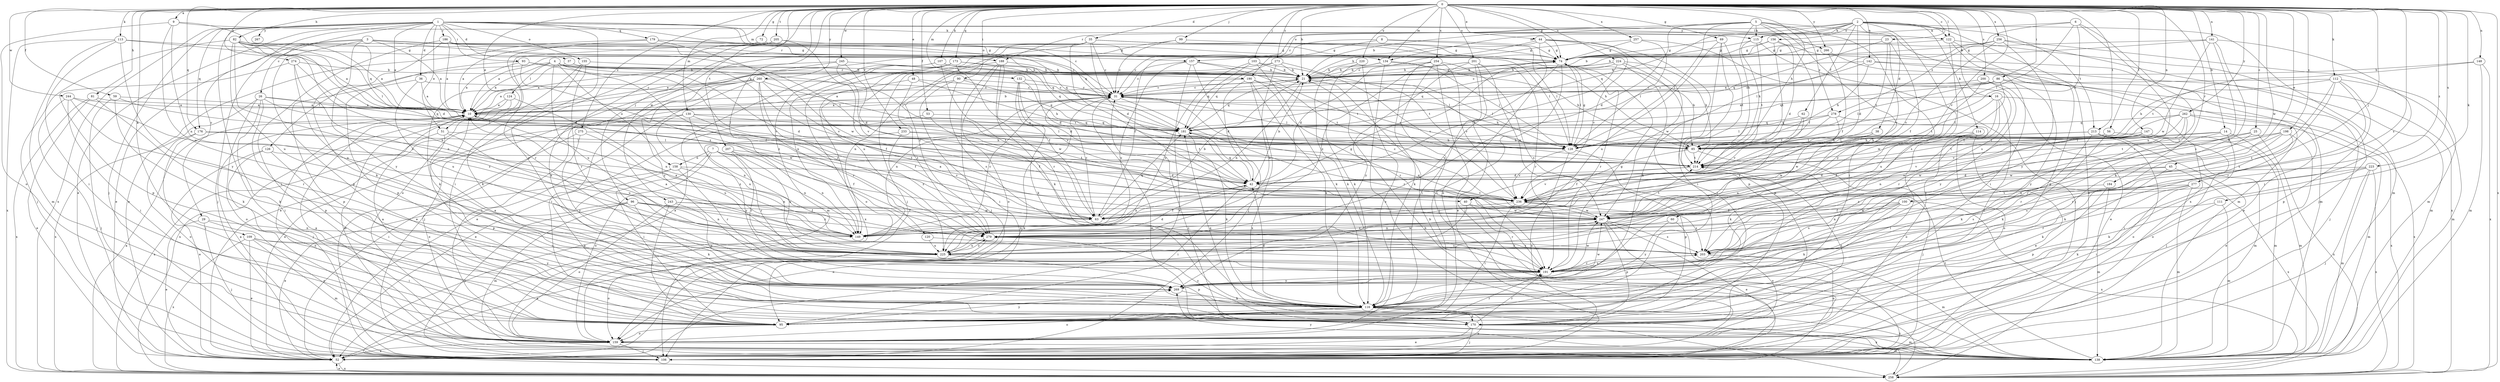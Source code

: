 strict digraph  {
0;
1;
2;
3;
4;
5;
6;
7;
8;
9;
10;
14;
16;
21;
23;
25;
26;
29;
31;
35;
36;
37;
38;
40;
42;
44;
45;
48;
51;
52;
53;
56;
59;
60;
62;
63;
69;
72;
74;
81;
82;
85;
86;
90;
93;
95;
96;
99;
100;
103;
106;
107;
109;
111;
112;
113;
114;
115;
116;
120;
122;
124;
126;
128;
130;
132;
134;
138;
141;
142;
147;
148;
149;
155;
156;
157;
158;
159;
170;
173;
176;
179;
181;
184;
186;
188;
190;
191;
198;
200;
201;
203;
205;
207;
213;
214;
220;
223;
224;
225;
233;
236;
243;
244;
245;
247;
254;
256;
257;
258;
260;
262;
266;
267;
269;
273;
274;
275;
277;
278;
279;
0 -> 9  [label=a];
0 -> 14  [label=b];
0 -> 16  [label=b];
0 -> 21  [label=b];
0 -> 23  [label=c];
0 -> 25  [label=c];
0 -> 35  [label=d];
0 -> 44  [label=e];
0 -> 45  [label=e];
0 -> 48  [label=e];
0 -> 51  [label=e];
0 -> 53  [label=f];
0 -> 56  [label=f];
0 -> 59  [label=f];
0 -> 69  [label=g];
0 -> 72  [label=g];
0 -> 74  [label=g];
0 -> 81  [label=h];
0 -> 82  [label=h];
0 -> 85  [label=h];
0 -> 86  [label=i];
0 -> 90  [label=i];
0 -> 96  [label=j];
0 -> 99  [label=j];
0 -> 100  [label=j];
0 -> 103  [label=j];
0 -> 107  [label=k];
0 -> 109  [label=k];
0 -> 111  [label=k];
0 -> 112  [label=k];
0 -> 113  [label=k];
0 -> 120  [label=l];
0 -> 122  [label=l];
0 -> 130  [label=m];
0 -> 132  [label=m];
0 -> 134  [label=m];
0 -> 141  [label=n];
0 -> 142  [label=n];
0 -> 147  [label=n];
0 -> 148  [label=n];
0 -> 173  [label=q];
0 -> 176  [label=q];
0 -> 184  [label=r];
0 -> 198  [label=s];
0 -> 200  [label=s];
0 -> 201  [label=s];
0 -> 203  [label=s];
0 -> 205  [label=t];
0 -> 207  [label=t];
0 -> 213  [label=t];
0 -> 220  [label=u];
0 -> 223  [label=u];
0 -> 224  [label=u];
0 -> 233  [label=v];
0 -> 236  [label=v];
0 -> 243  [label=w];
0 -> 244  [label=w];
0 -> 245  [label=w];
0 -> 247  [label=w];
0 -> 254  [label=x];
0 -> 256  [label=x];
0 -> 257  [label=x];
0 -> 258  [label=x];
0 -> 260  [label=y];
0 -> 262  [label=y];
0 -> 266  [label=y];
0 -> 273  [label=z];
0 -> 274  [label=z];
0 -> 275  [label=z];
0 -> 277  [label=z];
1 -> 10  [label=a];
1 -> 26  [label=c];
1 -> 29  [label=c];
1 -> 31  [label=c];
1 -> 36  [label=d];
1 -> 37  [label=d];
1 -> 51  [label=e];
1 -> 52  [label=e];
1 -> 93  [label=i];
1 -> 95  [label=i];
1 -> 106  [label=j];
1 -> 122  [label=l];
1 -> 134  [label=m];
1 -> 155  [label=o];
1 -> 176  [label=q];
1 -> 179  [label=q];
1 -> 181  [label=q];
1 -> 186  [label=r];
1 -> 258  [label=x];
1 -> 266  [label=y];
1 -> 267  [label=y];
1 -> 269  [label=y];
2 -> 38  [label=d];
2 -> 40  [label=d];
2 -> 52  [label=e];
2 -> 60  [label=f];
2 -> 62  [label=f];
2 -> 114  [label=k];
2 -> 115  [label=k];
2 -> 122  [label=l];
2 -> 134  [label=m];
2 -> 138  [label=m];
2 -> 156  [label=o];
2 -> 157  [label=o];
2 -> 181  [label=q];
2 -> 188  [label=r];
2 -> 213  [label=t];
3 -> 10  [label=a];
3 -> 52  [label=e];
3 -> 106  [label=j];
3 -> 157  [label=o];
3 -> 170  [label=p];
3 -> 188  [label=r];
3 -> 214  [label=t];
3 -> 269  [label=y];
4 -> 10  [label=a];
4 -> 40  [label=d];
4 -> 63  [label=f];
4 -> 124  [label=l];
4 -> 126  [label=l];
4 -> 128  [label=l];
4 -> 158  [label=o];
4 -> 190  [label=r];
4 -> 225  [label=u];
5 -> 21  [label=b];
5 -> 42  [label=d];
5 -> 63  [label=f];
5 -> 85  [label=h];
5 -> 95  [label=i];
5 -> 115  [label=k];
5 -> 128  [label=l];
5 -> 190  [label=r];
5 -> 258  [label=x];
5 -> 269  [label=y];
5 -> 278  [label=z];
6 -> 85  [label=h];
6 -> 115  [label=k];
6 -> 128  [label=l];
6 -> 191  [label=r];
6 -> 225  [label=u];
6 -> 278  [label=z];
7 -> 63  [label=f];
7 -> 95  [label=i];
7 -> 149  [label=n];
7 -> 158  [label=o];
7 -> 159  [label=o];
7 -> 191  [label=r];
7 -> 236  [label=v];
8 -> 31  [label=c];
8 -> 63  [label=f];
8 -> 74  [label=g];
8 -> 128  [label=l];
9 -> 115  [label=k];
9 -> 149  [label=n];
9 -> 159  [label=o];
9 -> 181  [label=q];
9 -> 225  [label=u];
10 -> 21  [label=b];
10 -> 106  [label=j];
10 -> 181  [label=q];
14 -> 95  [label=i];
14 -> 128  [label=l];
14 -> 138  [label=m];
14 -> 191  [label=r];
14 -> 236  [label=v];
16 -> 10  [label=a];
16 -> 95  [label=i];
16 -> 191  [label=r];
16 -> 203  [label=s];
16 -> 214  [label=t];
16 -> 258  [label=x];
21 -> 31  [label=c];
21 -> 74  [label=g];
21 -> 128  [label=l];
21 -> 149  [label=n];
21 -> 181  [label=q];
23 -> 63  [label=f];
23 -> 74  [label=g];
23 -> 181  [label=q];
23 -> 214  [label=t];
23 -> 236  [label=v];
25 -> 116  [label=k];
25 -> 128  [label=l];
25 -> 247  [label=w];
25 -> 258  [label=x];
26 -> 10  [label=a];
26 -> 95  [label=i];
26 -> 128  [label=l];
26 -> 159  [label=o];
26 -> 170  [label=p];
26 -> 181  [label=q];
26 -> 258  [label=x];
29 -> 52  [label=e];
29 -> 106  [label=j];
29 -> 149  [label=n];
29 -> 159  [label=o];
31 -> 10  [label=a];
31 -> 52  [label=e];
31 -> 85  [label=h];
31 -> 128  [label=l];
31 -> 138  [label=m];
31 -> 149  [label=n];
31 -> 191  [label=r];
35 -> 10  [label=a];
35 -> 31  [label=c];
35 -> 42  [label=d];
35 -> 74  [label=g];
35 -> 85  [label=h];
35 -> 128  [label=l];
35 -> 225  [label=u];
35 -> 236  [label=v];
35 -> 279  [label=z];
36 -> 10  [label=a];
36 -> 31  [label=c];
36 -> 170  [label=p];
36 -> 225  [label=u];
37 -> 21  [label=b];
37 -> 116  [label=k];
37 -> 236  [label=v];
38 -> 128  [label=l];
38 -> 225  [label=u];
38 -> 247  [label=w];
40 -> 159  [label=o];
40 -> 191  [label=r];
40 -> 247  [label=w];
42 -> 21  [label=b];
42 -> 95  [label=i];
42 -> 149  [label=n];
42 -> 181  [label=q];
42 -> 236  [label=v];
44 -> 10  [label=a];
44 -> 21  [label=b];
44 -> 74  [label=g];
44 -> 116  [label=k];
44 -> 159  [label=o];
44 -> 236  [label=v];
44 -> 247  [label=w];
45 -> 42  [label=d];
45 -> 116  [label=k];
45 -> 258  [label=x];
45 -> 279  [label=z];
48 -> 31  [label=c];
48 -> 52  [label=e];
48 -> 214  [label=t];
48 -> 279  [label=z];
51 -> 128  [label=l];
51 -> 170  [label=p];
51 -> 225  [label=u];
51 -> 258  [label=x];
52 -> 258  [label=x];
53 -> 52  [label=e];
53 -> 63  [label=f];
53 -> 181  [label=q];
56 -> 85  [label=h];
56 -> 116  [label=k];
56 -> 128  [label=l];
56 -> 159  [label=o];
59 -> 10  [label=a];
59 -> 106  [label=j];
59 -> 116  [label=k];
59 -> 247  [label=w];
60 -> 149  [label=n];
60 -> 159  [label=o];
60 -> 269  [label=y];
62 -> 181  [label=q];
62 -> 236  [label=v];
62 -> 279  [label=z];
63 -> 21  [label=b];
63 -> 31  [label=c];
63 -> 181  [label=q];
69 -> 74  [label=g];
69 -> 95  [label=i];
69 -> 170  [label=p];
69 -> 214  [label=t];
69 -> 225  [label=u];
72 -> 74  [label=g];
72 -> 159  [label=o];
74 -> 21  [label=b];
74 -> 85  [label=h];
74 -> 95  [label=i];
74 -> 128  [label=l];
74 -> 191  [label=r];
74 -> 225  [label=u];
81 -> 10  [label=a];
81 -> 52  [label=e];
81 -> 116  [label=k];
81 -> 258  [label=x];
82 -> 10  [label=a];
82 -> 31  [label=c];
82 -> 42  [label=d];
82 -> 74  [label=g];
82 -> 106  [label=j];
82 -> 128  [label=l];
82 -> 149  [label=n];
82 -> 203  [label=s];
82 -> 225  [label=u];
82 -> 279  [label=z];
85 -> 31  [label=c];
85 -> 63  [label=f];
85 -> 106  [label=j];
85 -> 214  [label=t];
86 -> 31  [label=c];
86 -> 106  [label=j];
86 -> 128  [label=l];
86 -> 181  [label=q];
86 -> 225  [label=u];
86 -> 269  [label=y];
90 -> 10  [label=a];
90 -> 31  [label=c];
90 -> 95  [label=i];
90 -> 181  [label=q];
90 -> 203  [label=s];
93 -> 10  [label=a];
93 -> 21  [label=b];
93 -> 170  [label=p];
93 -> 236  [label=v];
93 -> 279  [label=z];
95 -> 10  [label=a];
95 -> 159  [label=o];
95 -> 191  [label=r];
95 -> 269  [label=y];
96 -> 52  [label=e];
96 -> 63  [label=f];
96 -> 106  [label=j];
96 -> 116  [label=k];
96 -> 138  [label=m];
96 -> 149  [label=n];
96 -> 279  [label=z];
99 -> 31  [label=c];
99 -> 74  [label=g];
99 -> 106  [label=j];
100 -> 63  [label=f];
100 -> 116  [label=k];
100 -> 149  [label=n];
100 -> 203  [label=s];
100 -> 247  [label=w];
100 -> 258  [label=x];
103 -> 21  [label=b];
103 -> 116  [label=k];
103 -> 181  [label=q];
103 -> 214  [label=t];
103 -> 225  [label=u];
106 -> 10  [label=a];
107 -> 21  [label=b];
107 -> 42  [label=d];
107 -> 52  [label=e];
107 -> 63  [label=f];
107 -> 128  [label=l];
107 -> 138  [label=m];
109 -> 52  [label=e];
109 -> 95  [label=i];
109 -> 138  [label=m];
109 -> 225  [label=u];
109 -> 258  [label=x];
109 -> 269  [label=y];
111 -> 63  [label=f];
111 -> 116  [label=k];
111 -> 138  [label=m];
112 -> 31  [label=c];
112 -> 85  [label=h];
112 -> 138  [label=m];
112 -> 170  [label=p];
112 -> 191  [label=r];
112 -> 203  [label=s];
112 -> 279  [label=z];
113 -> 10  [label=a];
113 -> 74  [label=g];
113 -> 95  [label=i];
113 -> 138  [label=m];
113 -> 258  [label=x];
113 -> 269  [label=y];
114 -> 52  [label=e];
114 -> 85  [label=h];
114 -> 95  [label=i];
114 -> 116  [label=k];
114 -> 159  [label=o];
115 -> 74  [label=g];
115 -> 85  [label=h];
115 -> 106  [label=j];
115 -> 214  [label=t];
116 -> 10  [label=a];
116 -> 42  [label=d];
116 -> 52  [label=e];
116 -> 95  [label=i];
116 -> 159  [label=o];
116 -> 170  [label=p];
116 -> 258  [label=x];
120 -> 203  [label=s];
120 -> 225  [label=u];
122 -> 74  [label=g];
122 -> 95  [label=i];
122 -> 170  [label=p];
122 -> 203  [label=s];
122 -> 258  [label=x];
124 -> 10  [label=a];
124 -> 138  [label=m];
124 -> 149  [label=n];
124 -> 258  [label=x];
126 -> 52  [label=e];
126 -> 95  [label=i];
126 -> 159  [label=o];
126 -> 214  [label=t];
128 -> 74  [label=g];
128 -> 159  [label=o];
128 -> 170  [label=p];
128 -> 236  [label=v];
130 -> 52  [label=e];
130 -> 63  [label=f];
130 -> 128  [label=l];
130 -> 149  [label=n];
130 -> 181  [label=q];
130 -> 225  [label=u];
132 -> 31  [label=c];
132 -> 42  [label=d];
132 -> 85  [label=h];
132 -> 116  [label=k];
132 -> 236  [label=v];
134 -> 21  [label=b];
134 -> 85  [label=h];
134 -> 106  [label=j];
134 -> 116  [label=k];
134 -> 128  [label=l];
138 -> 21  [label=b];
138 -> 31  [label=c];
138 -> 116  [label=k];
138 -> 214  [label=t];
138 -> 269  [label=y];
141 -> 21  [label=b];
141 -> 74  [label=g];
141 -> 95  [label=i];
141 -> 116  [label=k];
141 -> 203  [label=s];
141 -> 247  [label=w];
142 -> 10  [label=a];
142 -> 21  [label=b];
142 -> 52  [label=e];
142 -> 85  [label=h];
142 -> 138  [label=m];
147 -> 63  [label=f];
147 -> 128  [label=l];
147 -> 138  [label=m];
147 -> 149  [label=n];
147 -> 214  [label=t];
148 -> 21  [label=b];
148 -> 138  [label=m];
148 -> 214  [label=t];
148 -> 258  [label=x];
149 -> 10  [label=a];
149 -> 31  [label=c];
149 -> 74  [label=g];
155 -> 21  [label=b];
155 -> 52  [label=e];
155 -> 116  [label=k];
155 -> 191  [label=r];
156 -> 21  [label=b];
156 -> 42  [label=d];
156 -> 74  [label=g];
156 -> 138  [label=m];
156 -> 214  [label=t];
157 -> 21  [label=b];
157 -> 31  [label=c];
157 -> 52  [label=e];
157 -> 106  [label=j];
157 -> 214  [label=t];
157 -> 225  [label=u];
158 -> 42  [label=d];
158 -> 106  [label=j];
158 -> 149  [label=n];
158 -> 170  [label=p];
158 -> 191  [label=r];
159 -> 10  [label=a];
159 -> 52  [label=e];
159 -> 106  [label=j];
159 -> 138  [label=m];
170 -> 52  [label=e];
170 -> 106  [label=j];
170 -> 138  [label=m];
170 -> 181  [label=q];
170 -> 191  [label=r];
170 -> 214  [label=t];
170 -> 279  [label=z];
173 -> 21  [label=b];
173 -> 63  [label=f];
173 -> 149  [label=n];
173 -> 159  [label=o];
173 -> 181  [label=q];
173 -> 258  [label=x];
176 -> 95  [label=i];
176 -> 128  [label=l];
176 -> 159  [label=o];
176 -> 279  [label=z];
179 -> 52  [label=e];
179 -> 74  [label=g];
179 -> 181  [label=q];
179 -> 191  [label=r];
179 -> 247  [label=w];
181 -> 85  [label=h];
181 -> 116  [label=k];
184 -> 138  [label=m];
184 -> 170  [label=p];
184 -> 236  [label=v];
186 -> 10  [label=a];
186 -> 74  [label=g];
186 -> 95  [label=i];
186 -> 116  [label=k];
186 -> 181  [label=q];
188 -> 21  [label=b];
188 -> 106  [label=j];
188 -> 116  [label=k];
188 -> 149  [label=n];
188 -> 159  [label=o];
188 -> 191  [label=r];
190 -> 31  [label=c];
190 -> 42  [label=d];
190 -> 116  [label=k];
190 -> 191  [label=r];
190 -> 214  [label=t];
190 -> 258  [label=x];
191 -> 74  [label=g];
191 -> 203  [label=s];
191 -> 247  [label=w];
191 -> 269  [label=y];
198 -> 52  [label=e];
198 -> 85  [label=h];
198 -> 191  [label=r];
198 -> 214  [label=t];
198 -> 225  [label=u];
198 -> 247  [label=w];
200 -> 31  [label=c];
200 -> 52  [label=e];
200 -> 247  [label=w];
200 -> 269  [label=y];
201 -> 21  [label=b];
201 -> 95  [label=i];
201 -> 106  [label=j];
201 -> 191  [label=r];
201 -> 247  [label=w];
201 -> 269  [label=y];
201 -> 279  [label=z];
203 -> 10  [label=a];
203 -> 138  [label=m];
203 -> 159  [label=o];
203 -> 191  [label=r];
203 -> 279  [label=z];
205 -> 10  [label=a];
205 -> 74  [label=g];
205 -> 95  [label=i];
205 -> 116  [label=k];
205 -> 236  [label=v];
207 -> 149  [label=n];
207 -> 191  [label=r];
207 -> 214  [label=t];
207 -> 225  [label=u];
213 -> 85  [label=h];
213 -> 106  [label=j];
213 -> 116  [label=k];
213 -> 128  [label=l];
213 -> 138  [label=m];
213 -> 159  [label=o];
214 -> 42  [label=d];
214 -> 236  [label=v];
220 -> 21  [label=b];
220 -> 116  [label=k];
220 -> 159  [label=o];
223 -> 42  [label=d];
223 -> 106  [label=j];
223 -> 116  [label=k];
223 -> 138  [label=m];
223 -> 203  [label=s];
223 -> 258  [label=x];
224 -> 21  [label=b];
224 -> 31  [label=c];
224 -> 42  [label=d];
224 -> 85  [label=h];
224 -> 95  [label=i];
224 -> 170  [label=p];
224 -> 181  [label=q];
225 -> 42  [label=d];
225 -> 159  [label=o];
225 -> 170  [label=p];
225 -> 279  [label=z];
233 -> 85  [label=h];
233 -> 214  [label=t];
233 -> 269  [label=y];
233 -> 279  [label=z];
236 -> 31  [label=c];
236 -> 63  [label=f];
236 -> 95  [label=i];
236 -> 203  [label=s];
236 -> 247  [label=w];
243 -> 63  [label=f];
243 -> 95  [label=i];
243 -> 159  [label=o];
243 -> 247  [label=w];
243 -> 269  [label=y];
244 -> 10  [label=a];
244 -> 95  [label=i];
244 -> 106  [label=j];
244 -> 191  [label=r];
244 -> 279  [label=z];
245 -> 10  [label=a];
245 -> 21  [label=b];
245 -> 42  [label=d];
245 -> 236  [label=v];
245 -> 269  [label=y];
247 -> 10  [label=a];
247 -> 52  [label=e];
247 -> 106  [label=j];
247 -> 149  [label=n];
247 -> 170  [label=p];
247 -> 181  [label=q];
247 -> 203  [label=s];
247 -> 214  [label=t];
247 -> 279  [label=z];
254 -> 21  [label=b];
254 -> 42  [label=d];
254 -> 52  [label=e];
254 -> 106  [label=j];
254 -> 116  [label=k];
254 -> 203  [label=s];
254 -> 236  [label=v];
256 -> 74  [label=g];
256 -> 106  [label=j];
256 -> 128  [label=l];
256 -> 138  [label=m];
256 -> 236  [label=v];
256 -> 269  [label=y];
257 -> 31  [label=c];
257 -> 74  [label=g];
257 -> 128  [label=l];
257 -> 203  [label=s];
258 -> 10  [label=a];
258 -> 21  [label=b];
258 -> 52  [label=e];
260 -> 10  [label=a];
260 -> 31  [label=c];
260 -> 52  [label=e];
260 -> 63  [label=f];
260 -> 95  [label=i];
260 -> 106  [label=j];
260 -> 159  [label=o];
260 -> 191  [label=r];
260 -> 247  [label=w];
260 -> 279  [label=z];
262 -> 138  [label=m];
262 -> 181  [label=q];
262 -> 191  [label=r];
262 -> 214  [label=t];
262 -> 236  [label=v];
262 -> 258  [label=x];
262 -> 279  [label=z];
266 -> 63  [label=f];
266 -> 138  [label=m];
269 -> 116  [label=k];
269 -> 247  [label=w];
273 -> 10  [label=a];
273 -> 21  [label=b];
273 -> 181  [label=q];
273 -> 225  [label=u];
273 -> 236  [label=v];
274 -> 21  [label=b];
274 -> 42  [label=d];
274 -> 149  [label=n];
274 -> 170  [label=p];
274 -> 225  [label=u];
275 -> 85  [label=h];
275 -> 159  [label=o];
275 -> 225  [label=u];
275 -> 269  [label=y];
277 -> 95  [label=i];
277 -> 138  [label=m];
277 -> 191  [label=r];
277 -> 203  [label=s];
277 -> 236  [label=v];
278 -> 128  [label=l];
278 -> 159  [label=o];
278 -> 181  [label=q];
278 -> 214  [label=t];
278 -> 247  [label=w];
279 -> 52  [label=e];
279 -> 203  [label=s];
279 -> 225  [label=u];
279 -> 247  [label=w];
}
